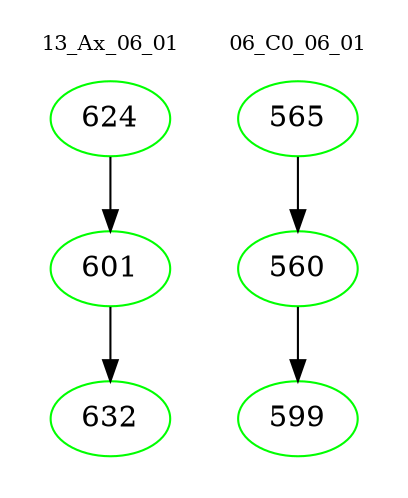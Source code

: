 digraph{
subgraph cluster_0 {
color = white
label = "13_Ax_06_01";
fontsize=10;
T0_624 [label="624", color="green"]
T0_624 -> T0_601 [color="black"]
T0_601 [label="601", color="green"]
T0_601 -> T0_632 [color="black"]
T0_632 [label="632", color="green"]
}
subgraph cluster_1 {
color = white
label = "06_C0_06_01";
fontsize=10;
T1_565 [label="565", color="green"]
T1_565 -> T1_560 [color="black"]
T1_560 [label="560", color="green"]
T1_560 -> T1_599 [color="black"]
T1_599 [label="599", color="green"]
}
}
